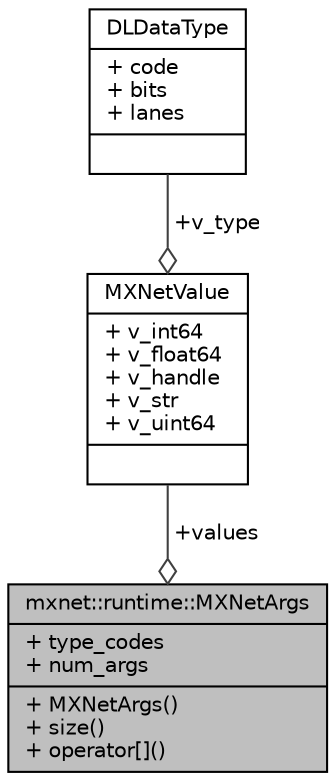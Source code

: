 digraph "mxnet::runtime::MXNetArgs"
{
 // LATEX_PDF_SIZE
  edge [fontname="Helvetica",fontsize="10",labelfontname="Helvetica",labelfontsize="10"];
  node [fontname="Helvetica",fontsize="10",shape=record];
  Node1 [label="{mxnet::runtime::MXNetArgs\n|+ type_codes\l+ num_args\l|+ MXNetArgs()\l+ size()\l+ operator[]()\l}",height=0.2,width=0.4,color="black", fillcolor="grey75", style="filled", fontcolor="black",tooltip="Arguments into TVM functions."];
  Node2 -> Node1 [color="grey25",fontsize="10",style="solid",label=" +values" ,arrowhead="odiamond",fontname="Helvetica"];
  Node2 [label="{MXNetValue\n|+ v_int64\l+ v_float64\l+ v_handle\l+ v_str\l+ v_uint64\l|}",height=0.2,width=0.4,color="black", fillcolor="white", style="filled",URL="$unionMXNetValue.html",tooltip="Union type of values being passed through API and function calls."];
  Node3 -> Node2 [color="grey25",fontsize="10",style="solid",label=" +v_type" ,arrowhead="odiamond",fontname="Helvetica"];
  Node3 [label="{DLDataType\n|+ code\l+ bits\l+ lanes\l|}",height=0.2,width=0.4,color="black", fillcolor="white", style="filled",URL="$structDLDataType.html",tooltip="The data type the tensor can hold."];
}

